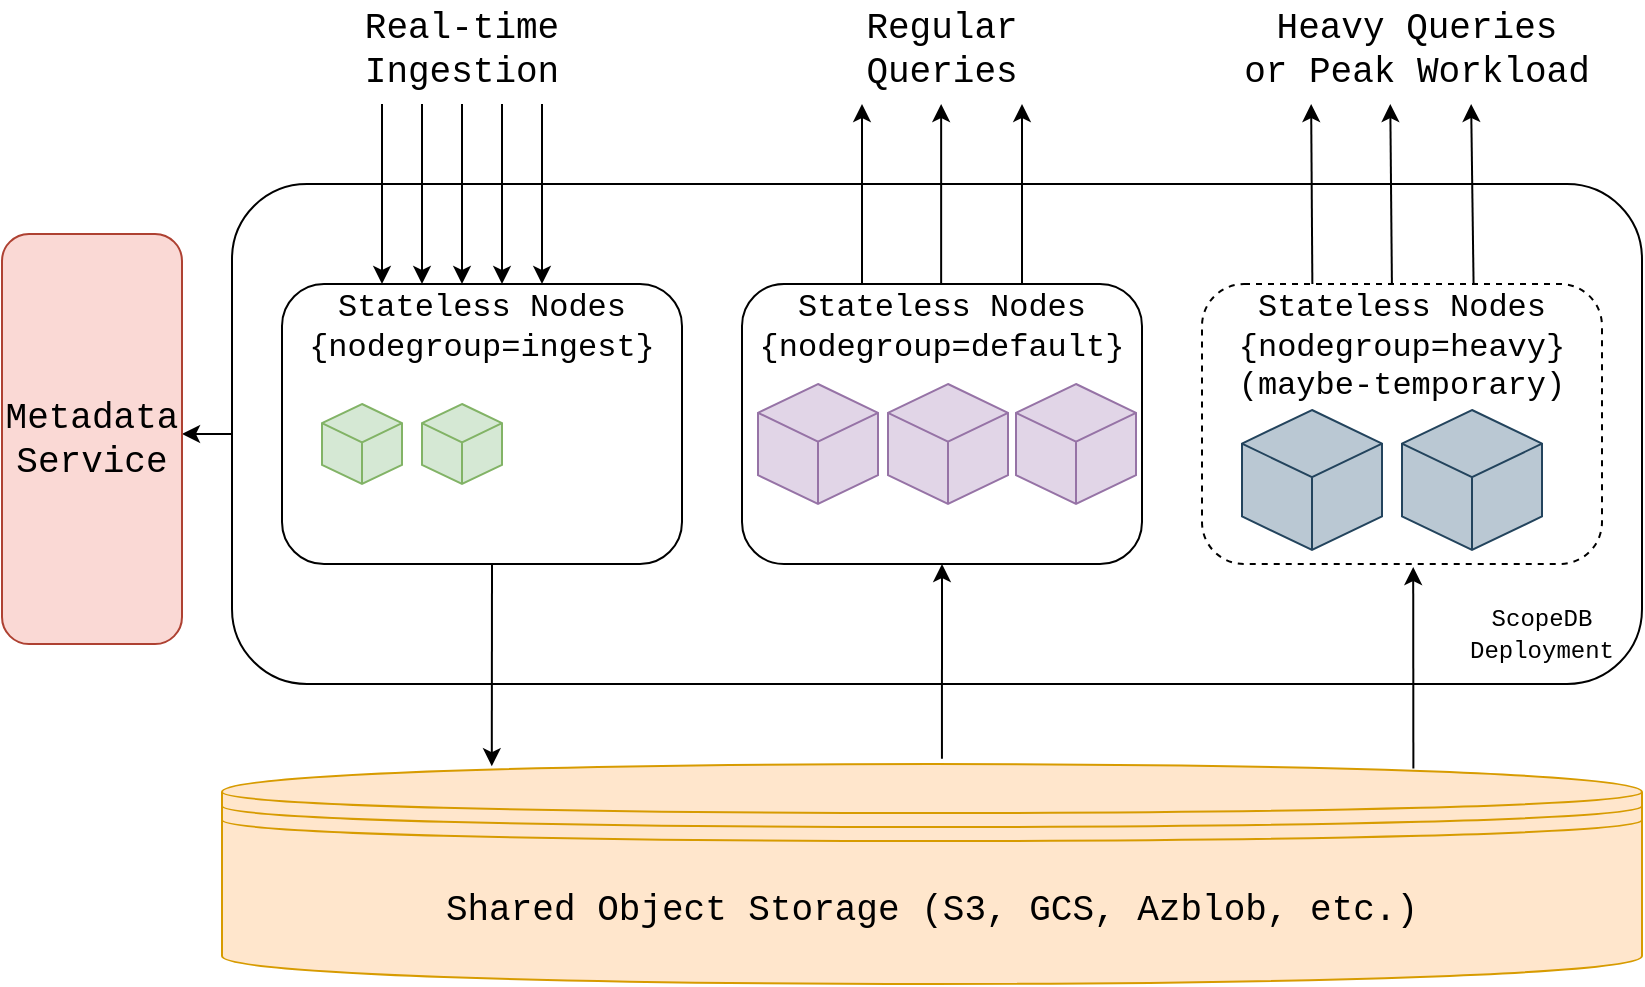 <mxfile version="26.0.4">
  <diagram name="Page-1" id="8C9S0IxvHHdKrK2HZV7g">
    <mxGraphModel dx="1242" dy="878" grid="1" gridSize="10" guides="1" tooltips="1" connect="1" arrows="1" fold="1" page="1" pageScale="1" pageWidth="850" pageHeight="1100" math="0" shadow="0">
      <root>
        <mxCell id="0" />
        <mxCell id="1" parent="0" />
        <mxCell id="ZRBsYQfXwdnTBhV-KQMS-2" style="edgeStyle=orthogonalEdgeStyle;rounded=0;orthogonalLoop=1;jettySize=auto;html=1;" parent="1" source="6Ooo95uhIpiJM5B1U0vj-14" edge="1">
          <mxGeometry relative="1" as="geometry">
            <mxPoint x="100" y="445" as="targetPoint" />
          </mxGeometry>
        </mxCell>
        <mxCell id="6Ooo95uhIpiJM5B1U0vj-14" value="" style="rounded=1;whiteSpace=wrap;html=1;" parent="1" vertex="1">
          <mxGeometry x="125" y="320" width="705" height="250" as="geometry" />
        </mxCell>
        <mxCell id="6Ooo95uhIpiJM5B1U0vj-15" value="&lt;span style=&quot;font-family: &amp;quot;Courier New&amp;quot;; font-size: 18px;&quot;&gt;Shared Object Storage (S3, GCS, Azblob, etc.)&lt;/span&gt;" style="shape=datastore;whiteSpace=wrap;html=1;fillColor=#ffe6cc;strokeColor=#d79b00;" parent="1" vertex="1">
          <mxGeometry x="120" y="610" width="710" height="110" as="geometry" />
        </mxCell>
        <mxCell id="6Ooo95uhIpiJM5B1U0vj-19" value="" style="endArrow=classic;html=1;rounded=0;entryX=0.19;entryY=0.01;entryDx=0;entryDy=0;entryPerimeter=0;exitX=0.5;exitY=1;exitDx=0;exitDy=0;strokeWidth=1;" parent="1" target="6Ooo95uhIpiJM5B1U0vj-15" edge="1">
          <mxGeometry width="50" height="50" relative="1" as="geometry">
            <mxPoint x="255" y="510" as="sourcePoint" />
            <mxPoint x="48" y="455" as="targetPoint" />
          </mxGeometry>
        </mxCell>
        <mxCell id="6Ooo95uhIpiJM5B1U0vj-20" value="" style="endArrow=classic;html=1;rounded=0;strokeWidth=1;entryX=0.5;entryY=1;entryDx=0;entryDy=0;exitX=0.507;exitY=-0.024;exitDx=0;exitDy=0;exitPerimeter=0;" parent="1" source="6Ooo95uhIpiJM5B1U0vj-15" target="dBSBBZC7uQuAuKR4RpET-7" edge="1">
          <mxGeometry width="50" height="50" relative="1" as="geometry">
            <mxPoint x="477.08" y="610" as="sourcePoint" />
            <mxPoint x="477.08" y="520" as="targetPoint" />
          </mxGeometry>
        </mxCell>
        <mxCell id="6Ooo95uhIpiJM5B1U0vj-21" value="" style="endArrow=classic;html=1;rounded=0;strokeWidth=1;entryX=0.528;entryY=1.011;entryDx=0;entryDy=0;exitX=0.839;exitY=0.021;exitDx=0;exitDy=0;exitPerimeter=0;entryPerimeter=0;" parent="1" source="6Ooo95uhIpiJM5B1U0vj-15" target="dBSBBZC7uQuAuKR4RpET-12" edge="1">
          <mxGeometry width="50" height="50" relative="1" as="geometry">
            <mxPoint x="500" y="620" as="sourcePoint" />
            <mxPoint x="715" y="505" as="targetPoint" />
          </mxGeometry>
        </mxCell>
        <mxCell id="6Ooo95uhIpiJM5B1U0vj-22" value="" style="endArrow=classic;html=1;rounded=0;entryX=0.25;entryY=0;entryDx=0;entryDy=0;" parent="1" edge="1">
          <mxGeometry width="50" height="50" relative="1" as="geometry">
            <mxPoint x="200" y="280" as="sourcePoint" />
            <mxPoint x="200" y="370" as="targetPoint" />
          </mxGeometry>
        </mxCell>
        <mxCell id="6Ooo95uhIpiJM5B1U0vj-23" value="" style="endArrow=classic;html=1;rounded=0;entryX=0.25;entryY=0;entryDx=0;entryDy=0;" parent="1" edge="1">
          <mxGeometry width="50" height="50" relative="1" as="geometry">
            <mxPoint x="240" y="280" as="sourcePoint" />
            <mxPoint x="240" y="370" as="targetPoint" />
          </mxGeometry>
        </mxCell>
        <mxCell id="6Ooo95uhIpiJM5B1U0vj-24" value="" style="endArrow=classic;html=1;rounded=0;entryX=0.25;entryY=0;entryDx=0;entryDy=0;" parent="1" edge="1">
          <mxGeometry width="50" height="50" relative="1" as="geometry">
            <mxPoint x="280" y="280" as="sourcePoint" />
            <mxPoint x="280" y="370" as="targetPoint" />
          </mxGeometry>
        </mxCell>
        <mxCell id="6Ooo95uhIpiJM5B1U0vj-25" value="&lt;font face=&quot;Courier New&quot; style=&quot;font-size: 18px;&quot;&gt;Real-time Ingestion&lt;/font&gt;" style="text;html=1;align=center;verticalAlign=middle;whiteSpace=wrap;rounded=0;" parent="1" vertex="1">
          <mxGeometry x="170" y="228" width="140" height="50" as="geometry" />
        </mxCell>
        <mxCell id="6Ooo95uhIpiJM5B1U0vj-26" value="&lt;font face=&quot;Courier New&quot; style=&quot;font-size: 18px;&quot;&gt;Regular Queries&lt;/font&gt;" style="text;html=1;align=center;verticalAlign=middle;whiteSpace=wrap;rounded=0;" parent="1" vertex="1">
          <mxGeometry x="410" y="228" width="140" height="50" as="geometry" />
        </mxCell>
        <mxCell id="6Ooo95uhIpiJM5B1U0vj-27" value="" style="endArrow=classic;html=1;rounded=0;entryX=0.25;entryY=0;entryDx=0;entryDy=0;" parent="1" edge="1">
          <mxGeometry width="50" height="50" relative="1" as="geometry">
            <mxPoint x="440" y="370" as="sourcePoint" />
            <mxPoint x="440" y="280" as="targetPoint" />
          </mxGeometry>
        </mxCell>
        <mxCell id="6Ooo95uhIpiJM5B1U0vj-28" value="" style="endArrow=classic;html=1;rounded=0;entryX=0.25;entryY=0;entryDx=0;entryDy=0;" parent="1" edge="1">
          <mxGeometry width="50" height="50" relative="1" as="geometry">
            <mxPoint x="479.57" y="370" as="sourcePoint" />
            <mxPoint x="479.57" y="280" as="targetPoint" />
          </mxGeometry>
        </mxCell>
        <mxCell id="6Ooo95uhIpiJM5B1U0vj-29" value="" style="endArrow=classic;html=1;rounded=0;entryX=0.25;entryY=0;entryDx=0;entryDy=0;" parent="1" edge="1">
          <mxGeometry width="50" height="50" relative="1" as="geometry">
            <mxPoint x="520" y="370" as="sourcePoint" />
            <mxPoint x="520" y="280" as="targetPoint" />
          </mxGeometry>
        </mxCell>
        <mxCell id="6Ooo95uhIpiJM5B1U0vj-30" value="&lt;font face=&quot;Courier New&quot;&gt;&lt;span style=&quot;font-size: 18px;&quot;&gt;Heavy Queries&lt;/span&gt;&lt;/font&gt;&lt;div&gt;&lt;font face=&quot;Courier New&quot;&gt;&lt;span style=&quot;font-size: 18px;&quot;&gt;or Peak Workload&lt;/span&gt;&lt;/font&gt;&lt;/div&gt;" style="text;html=1;align=center;verticalAlign=middle;whiteSpace=wrap;rounded=0;" parent="1" vertex="1">
          <mxGeometry x="630" y="228" width="175" height="50" as="geometry" />
        </mxCell>
        <mxCell id="6Ooo95uhIpiJM5B1U0vj-31" value="" style="endArrow=classic;html=1;rounded=0;entryX=0.25;entryY=0;entryDx=0;entryDy=0;exitX=0.279;exitY=0.008;exitDx=0;exitDy=0;exitPerimeter=0;" parent="1" edge="1">
          <mxGeometry width="50" height="50" relative="1" as="geometry">
            <mxPoint x="665.22" y="375.96" as="sourcePoint" />
            <mxPoint x="664.57" y="280" as="targetPoint" />
          </mxGeometry>
        </mxCell>
        <mxCell id="6Ooo95uhIpiJM5B1U0vj-32" value="" style="endArrow=classic;html=1;rounded=0;entryX=0.25;entryY=0;entryDx=0;entryDy=0;exitX=0.5;exitY=0;exitDx=0;exitDy=0;" parent="1" edge="1">
          <mxGeometry width="50" height="50" relative="1" as="geometry">
            <mxPoint x="705" y="375" as="sourcePoint" />
            <mxPoint x="704.14" y="280" as="targetPoint" />
          </mxGeometry>
        </mxCell>
        <mxCell id="6Ooo95uhIpiJM5B1U0vj-33" value="" style="endArrow=classic;html=1;rounded=0;entryX=0.25;entryY=0;entryDx=0;entryDy=0;exitX=0.727;exitY=0.003;exitDx=0;exitDy=0;exitPerimeter=0;" parent="1" edge="1">
          <mxGeometry width="50" height="50" relative="1" as="geometry">
            <mxPoint x="745.86" y="375.36" as="sourcePoint" />
            <mxPoint x="744.57" y="280" as="targetPoint" />
          </mxGeometry>
        </mxCell>
        <mxCell id="ZRBsYQfXwdnTBhV-KQMS-1" value="&lt;font style=&quot;font-size: 18px;&quot; face=&quot;Courier New&quot;&gt;Metadata&lt;/font&gt;&lt;div&gt;&lt;font style=&quot;font-size: 18px;&quot; face=&quot;Courier New&quot;&gt;&lt;span style=&quot;background-color: transparent; color: light-dark(rgb(0, 0, 0), rgb(255, 255, 255));&quot;&gt;Service&lt;/span&gt;&lt;/font&gt;&lt;/div&gt;" style="rounded=1;whiteSpace=wrap;html=1;fillColor=#fad9d5;strokeColor=#ae4132;" parent="1" vertex="1">
          <mxGeometry x="10" y="345" width="90" height="205" as="geometry" />
        </mxCell>
        <mxCell id="ZRBsYQfXwdnTBhV-KQMS-3" value="&lt;font face=&quot;Courier New&quot;&gt;ScopeDB&lt;/font&gt;&lt;div&gt;&lt;font face=&quot;Courier New&quot;&gt;Deployment&lt;/font&gt;&lt;/div&gt;" style="text;html=1;align=center;verticalAlign=middle;whiteSpace=wrap;rounded=0;" parent="1" vertex="1">
          <mxGeometry x="750" y="530" width="60" height="30" as="geometry" />
        </mxCell>
        <mxCell id="dBSBBZC7uQuAuKR4RpET-2" value="&lt;font face=&quot;Courier New&quot; style=&quot;font-size: 16px;&quot;&gt;Stateless Nodes&lt;/font&gt;&lt;div&gt;&lt;font face=&quot;Courier New&quot; style=&quot;font-size: 16px;&quot;&gt;{nodegroup=ingest}&lt;/font&gt;&lt;/div&gt;&lt;div&gt;&lt;font face=&quot;Courier New&quot; style=&quot;font-size: 16px;&quot;&gt;&lt;br&gt;&lt;/font&gt;&lt;/div&gt;&lt;div&gt;&lt;font face=&quot;Courier New&quot; style=&quot;font-size: 16px;&quot;&gt;&lt;br&gt;&lt;/font&gt;&lt;/div&gt;&lt;div&gt;&lt;font face=&quot;Courier New&quot; style=&quot;font-size: 16px;&quot;&gt;&lt;br&gt;&lt;/font&gt;&lt;/div&gt;&lt;div&gt;&lt;font face=&quot;Courier New&quot; style=&quot;font-size: 16px;&quot;&gt;&lt;br&gt;&lt;/font&gt;&lt;/div&gt;&lt;div&gt;&lt;font face=&quot;Courier New&quot; style=&quot;font-size: 16px;&quot;&gt;&lt;br&gt;&lt;/font&gt;&lt;/div&gt;" style="rounded=1;whiteSpace=wrap;html=1;" parent="1" vertex="1">
          <mxGeometry x="150" y="370" width="200" height="140" as="geometry" />
        </mxCell>
        <mxCell id="dBSBBZC7uQuAuKR4RpET-3" value="" style="endArrow=classic;html=1;rounded=0;entryX=0.25;entryY=0;entryDx=0;entryDy=0;" parent="1" edge="1">
          <mxGeometry width="50" height="50" relative="1" as="geometry">
            <mxPoint x="220" y="280" as="sourcePoint" />
            <mxPoint x="220" y="370" as="targetPoint" />
          </mxGeometry>
        </mxCell>
        <mxCell id="dBSBBZC7uQuAuKR4RpET-4" value="" style="endArrow=classic;html=1;rounded=0;entryX=0.25;entryY=0;entryDx=0;entryDy=0;" parent="1" edge="1">
          <mxGeometry width="50" height="50" relative="1" as="geometry">
            <mxPoint x="260" y="280" as="sourcePoint" />
            <mxPoint x="260" y="370" as="targetPoint" />
          </mxGeometry>
        </mxCell>
        <mxCell id="dBSBBZC7uQuAuKR4RpET-5" value="" style="html=1;whiteSpace=wrap;shape=isoCube2;backgroundOutline=1;isoAngle=15;fillColor=#d5e8d4;strokeColor=#82b366;" parent="1" vertex="1">
          <mxGeometry x="170" y="430" width="40" height="40" as="geometry" />
        </mxCell>
        <mxCell id="dBSBBZC7uQuAuKR4RpET-6" value="" style="html=1;whiteSpace=wrap;shape=isoCube2;backgroundOutline=1;isoAngle=15;fillColor=#d5e8d4;strokeColor=#82b366;" parent="1" vertex="1">
          <mxGeometry x="220" y="430" width="40" height="40" as="geometry" />
        </mxCell>
        <mxCell id="dBSBBZC7uQuAuKR4RpET-7" value="&lt;font face=&quot;Courier New&quot; style=&quot;font-size: 16px;&quot;&gt;Stateless Nodes&lt;/font&gt;&lt;div&gt;&lt;font face=&quot;Courier New&quot; style=&quot;font-size: 16px;&quot;&gt;{nodegroup=default}&lt;/font&gt;&lt;/div&gt;&lt;div&gt;&lt;font face=&quot;Courier New&quot; style=&quot;font-size: 16px;&quot;&gt;&lt;br&gt;&lt;/font&gt;&lt;/div&gt;&lt;div&gt;&lt;font face=&quot;Courier New&quot; style=&quot;font-size: 16px;&quot;&gt;&lt;br&gt;&lt;/font&gt;&lt;/div&gt;&lt;div&gt;&lt;font face=&quot;Courier New&quot; style=&quot;font-size: 16px;&quot;&gt;&lt;br&gt;&lt;/font&gt;&lt;/div&gt;&lt;div&gt;&lt;font face=&quot;Courier New&quot; style=&quot;font-size: 16px;&quot;&gt;&lt;br&gt;&lt;/font&gt;&lt;/div&gt;&lt;div&gt;&lt;font face=&quot;Courier New&quot; style=&quot;font-size: 16px;&quot;&gt;&lt;br&gt;&lt;/font&gt;&lt;/div&gt;" style="rounded=1;whiteSpace=wrap;html=1;" parent="1" vertex="1">
          <mxGeometry x="380" y="370" width="200" height="140" as="geometry" />
        </mxCell>
        <mxCell id="dBSBBZC7uQuAuKR4RpET-8" value="" style="html=1;whiteSpace=wrap;shape=isoCube2;backgroundOutline=1;isoAngle=15;fillColor=#e1d5e7;strokeColor=#9673a6;" parent="1" vertex="1">
          <mxGeometry x="388" y="420" width="60" height="60" as="geometry" />
        </mxCell>
        <mxCell id="dBSBBZC7uQuAuKR4RpET-10" value="" style="html=1;whiteSpace=wrap;shape=isoCube2;backgroundOutline=1;isoAngle=15;fillColor=#e1d5e7;strokeColor=#9673a6;" parent="1" vertex="1">
          <mxGeometry x="453" y="420" width="60" height="60" as="geometry" />
        </mxCell>
        <mxCell id="dBSBBZC7uQuAuKR4RpET-11" value="" style="html=1;whiteSpace=wrap;shape=isoCube2;backgroundOutline=1;isoAngle=15;fillColor=#e1d5e7;strokeColor=#9673a6;" parent="1" vertex="1">
          <mxGeometry x="517" y="420" width="60" height="60" as="geometry" />
        </mxCell>
        <mxCell id="dBSBBZC7uQuAuKR4RpET-12" value="&lt;font face=&quot;Courier New&quot; style=&quot;font-size: 16px;&quot;&gt;Stateless Nodes&lt;/font&gt;&lt;div&gt;&lt;font face=&quot;Courier New&quot; style=&quot;font-size: 16px;&quot;&gt;{nodegroup=heavy}&lt;/font&gt;&lt;/div&gt;&lt;div&gt;&lt;font face=&quot;Courier New&quot; style=&quot;font-size: 16px;&quot;&gt;(maybe-temporary)&lt;/font&gt;&lt;/div&gt;&lt;div&gt;&lt;font face=&quot;Courier New&quot; style=&quot;font-size: 16px;&quot;&gt;&lt;br&gt;&lt;/font&gt;&lt;/div&gt;&lt;div&gt;&lt;font face=&quot;Courier New&quot; style=&quot;font-size: 16px;&quot;&gt;&lt;br&gt;&lt;/font&gt;&lt;/div&gt;&lt;div&gt;&lt;font face=&quot;Courier New&quot; style=&quot;font-size: 16px;&quot;&gt;&lt;br&gt;&lt;/font&gt;&lt;/div&gt;&lt;div&gt;&lt;font face=&quot;Courier New&quot; style=&quot;font-size: 16px;&quot;&gt;&lt;br&gt;&lt;/font&gt;&lt;/div&gt;" style="rounded=1;whiteSpace=wrap;html=1;dashed=1;" parent="1" vertex="1">
          <mxGeometry x="610" y="370" width="200" height="140" as="geometry" />
        </mxCell>
        <mxCell id="dBSBBZC7uQuAuKR4RpET-13" value="" style="html=1;whiteSpace=wrap;shape=isoCube2;backgroundOutline=1;isoAngle=15;fillColor=#bac8d3;strokeColor=#23445d;" parent="1" vertex="1">
          <mxGeometry x="630" y="433" width="70" height="70" as="geometry" />
        </mxCell>
        <mxCell id="dBSBBZC7uQuAuKR4RpET-14" value="" style="html=1;whiteSpace=wrap;shape=isoCube2;backgroundOutline=1;isoAngle=15;fillColor=#bac8d3;strokeColor=#23445d;" parent="1" vertex="1">
          <mxGeometry x="710" y="433" width="70" height="70" as="geometry" />
        </mxCell>
      </root>
    </mxGraphModel>
  </diagram>
</mxfile>
